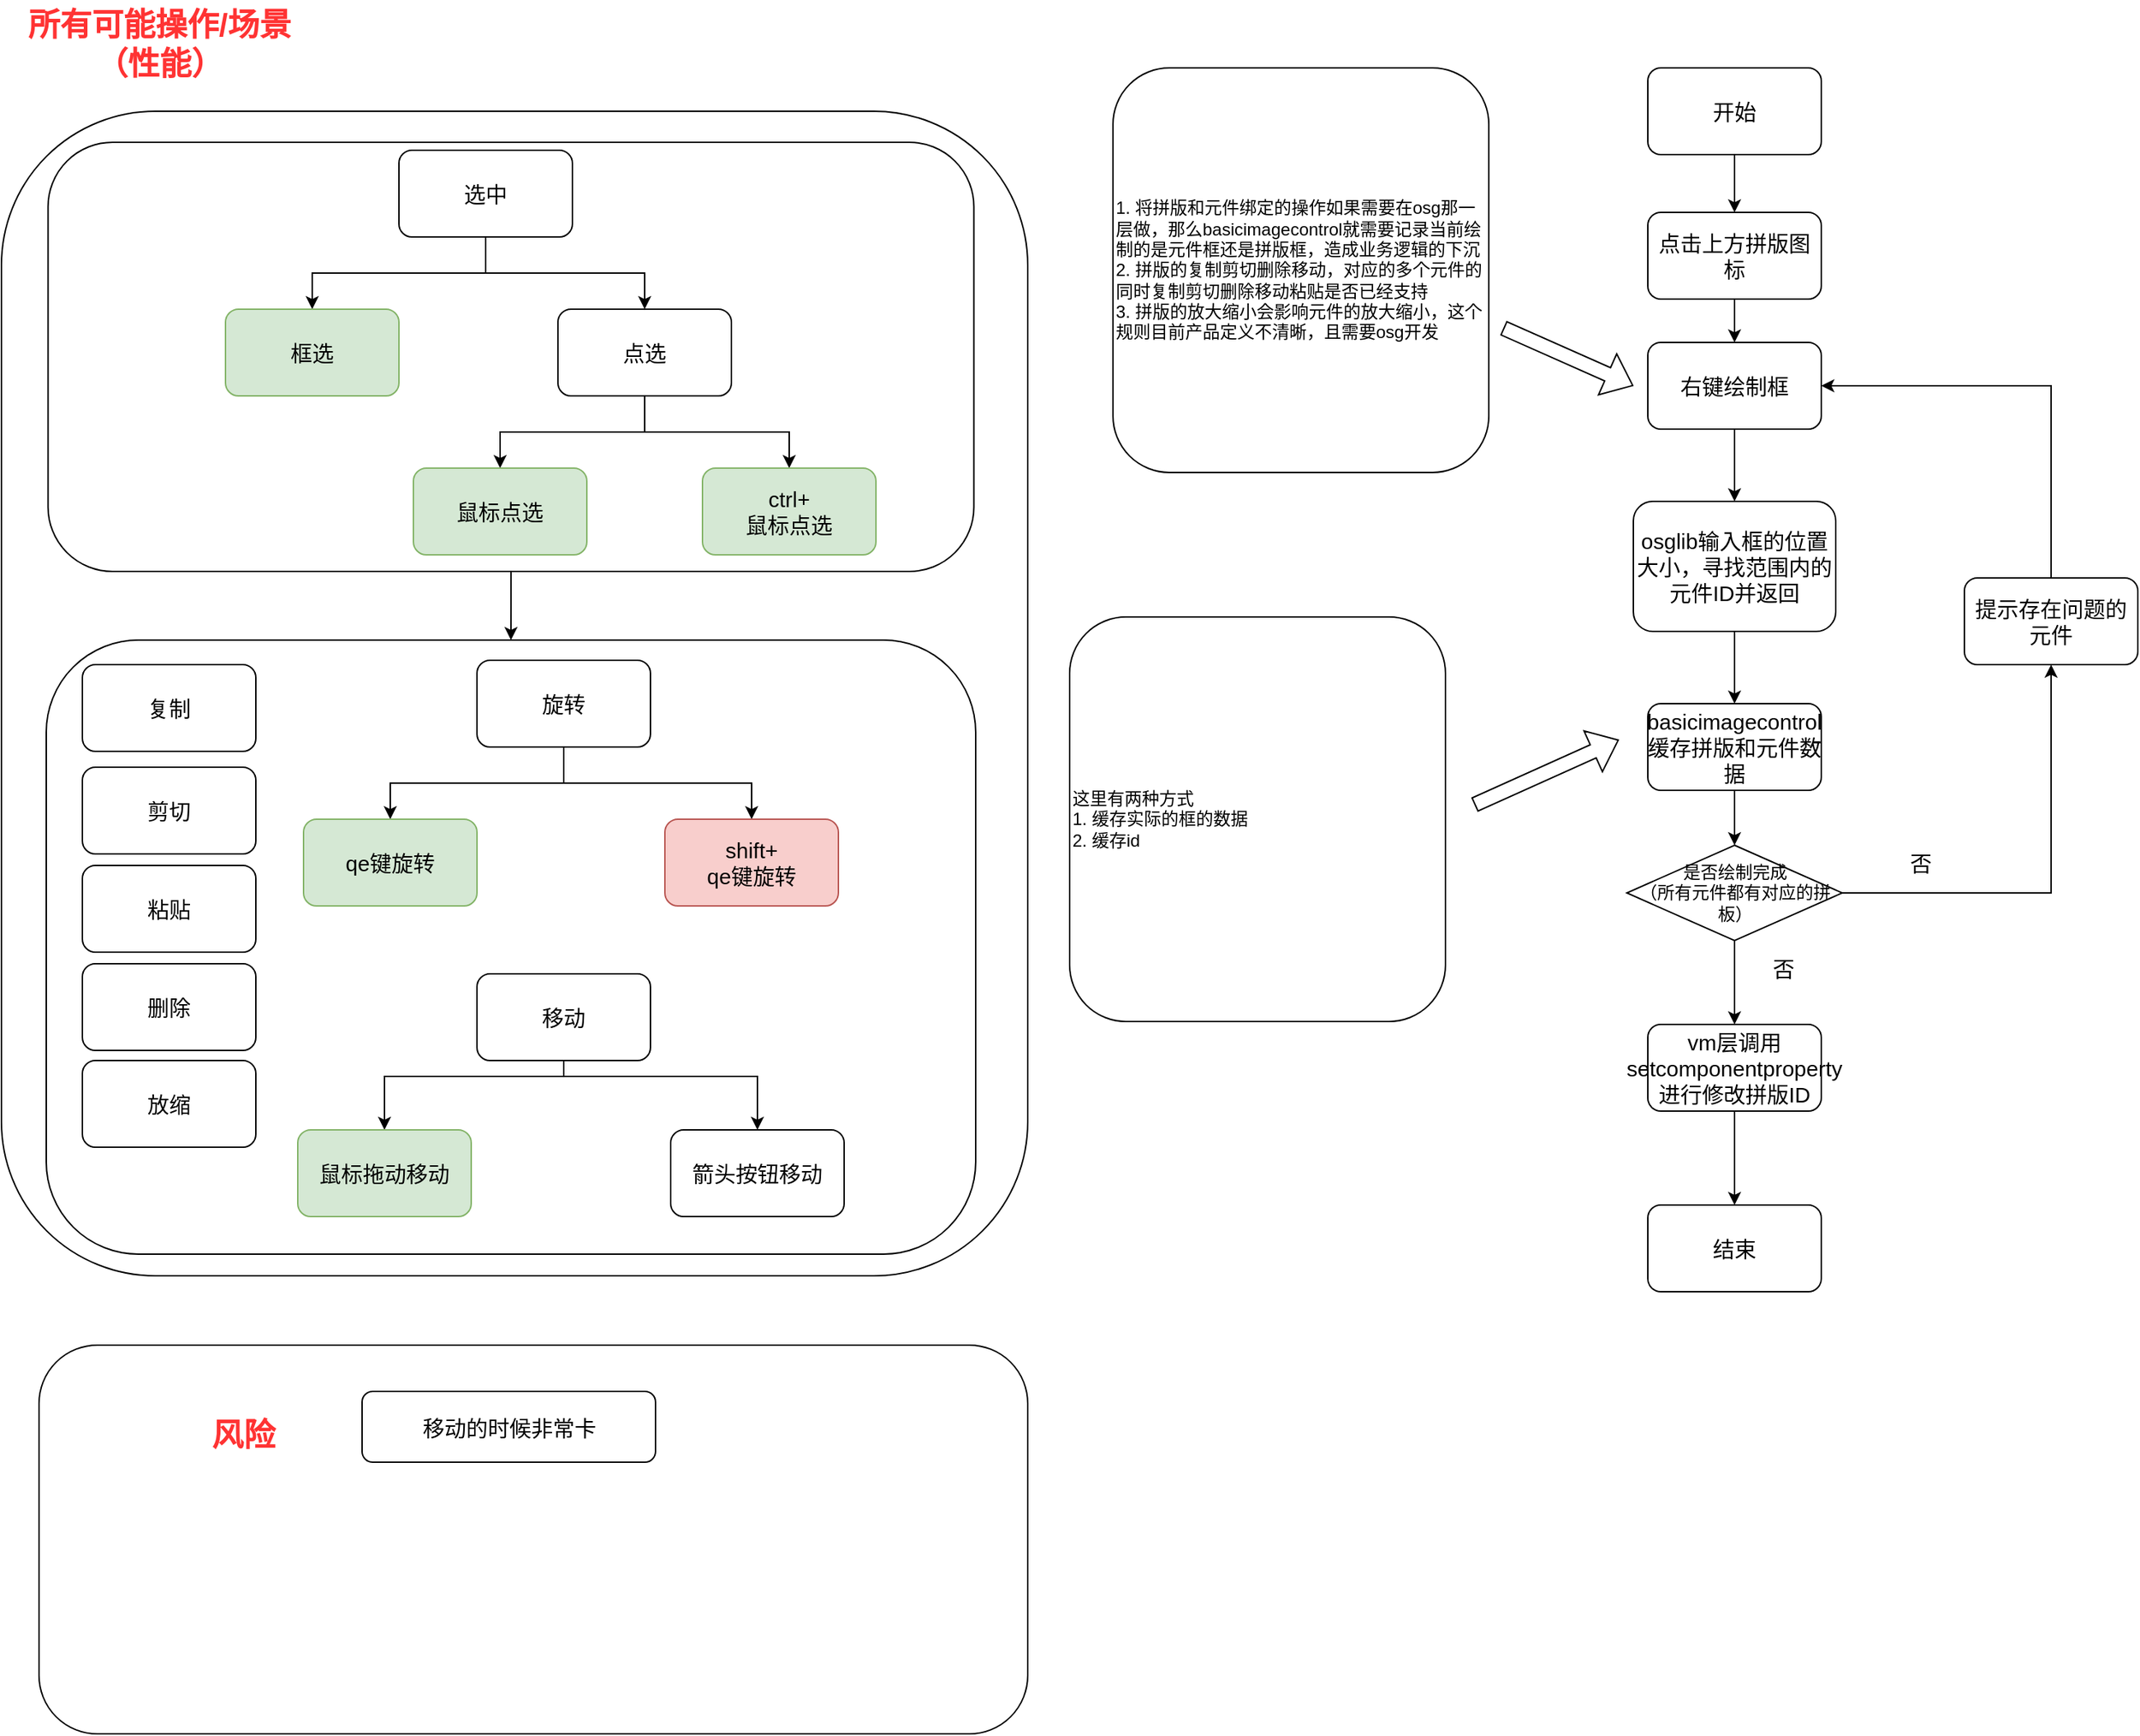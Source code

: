<mxfile version="22.0.8" type="github">
  <diagram name="第 1 页" id="pOSDK7yILVoC8AeX07EB">
    <mxGraphModel dx="2131" dy="675" grid="0" gridSize="10" guides="1" tooltips="1" connect="1" arrows="1" fold="1" page="1" pageScale="1" pageWidth="827" pageHeight="1169" math="0" shadow="0">
      <root>
        <mxCell id="0" />
        <mxCell id="1" parent="0" />
        <mxCell id="BCu3Q3xe9jq5rhCb7yrI-48" value="" style="rounded=1;whiteSpace=wrap;html=1;" parent="1" vertex="1">
          <mxGeometry x="-819" y="150" width="710" height="806" as="geometry" />
        </mxCell>
        <mxCell id="F_dBWyjTUKaIF8eQJNXU-6" style="edgeStyle=orthogonalEdgeStyle;rounded=0;orthogonalLoop=1;jettySize=auto;html=1;entryX=0.5;entryY=0;entryDx=0;entryDy=0;" edge="1" parent="1" source="F_dBWyjTUKaIF8eQJNXU-4" target="F_dBWyjTUKaIF8eQJNXU-3">
          <mxGeometry relative="1" as="geometry" />
        </mxCell>
        <mxCell id="F_dBWyjTUKaIF8eQJNXU-4" value="" style="rounded=1;whiteSpace=wrap;html=1;" vertex="1" parent="1">
          <mxGeometry x="-786.75" y="171.5" width="640.5" height="297" as="geometry" />
        </mxCell>
        <mxCell id="F_dBWyjTUKaIF8eQJNXU-3" value="" style="rounded=1;whiteSpace=wrap;html=1;" vertex="1" parent="1">
          <mxGeometry x="-788" y="516" width="643" height="425" as="geometry" />
        </mxCell>
        <mxCell id="BCu3Q3xe9jq5rhCb7yrI-8" style="edgeStyle=orthogonalEdgeStyle;rounded=0;orthogonalLoop=1;jettySize=auto;html=1;" parent="1" source="BCu3Q3xe9jq5rhCb7yrI-1" target="BCu3Q3xe9jq5rhCb7yrI-3" edge="1">
          <mxGeometry relative="1" as="geometry" />
        </mxCell>
        <mxCell id="BCu3Q3xe9jq5rhCb7yrI-1" value="开始" style="rounded=1;whiteSpace=wrap;html=1;fontSize=15;" parent="1" vertex="1">
          <mxGeometry x="320" y="120" width="120" height="60" as="geometry" />
        </mxCell>
        <mxCell id="BCu3Q3xe9jq5rhCb7yrI-9" style="edgeStyle=orthogonalEdgeStyle;rounded=0;orthogonalLoop=1;jettySize=auto;html=1;" parent="1" source="BCu3Q3xe9jq5rhCb7yrI-3" target="BCu3Q3xe9jq5rhCb7yrI-5" edge="1">
          <mxGeometry relative="1" as="geometry" />
        </mxCell>
        <mxCell id="BCu3Q3xe9jq5rhCb7yrI-3" value="点击上方拼版图标" style="rounded=1;whiteSpace=wrap;html=1;fontSize=15;" parent="1" vertex="1">
          <mxGeometry x="320" y="220" width="120" height="60" as="geometry" />
        </mxCell>
        <mxCell id="BCu3Q3xe9jq5rhCb7yrI-16" style="edgeStyle=orthogonalEdgeStyle;rounded=0;orthogonalLoop=1;jettySize=auto;html=1;" parent="1" source="BCu3Q3xe9jq5rhCb7yrI-5" target="BCu3Q3xe9jq5rhCb7yrI-11" edge="1">
          <mxGeometry relative="1" as="geometry" />
        </mxCell>
        <mxCell id="BCu3Q3xe9jq5rhCb7yrI-5" value="右键绘制框" style="rounded=1;whiteSpace=wrap;html=1;fontSize=15;" parent="1" vertex="1">
          <mxGeometry x="320" y="310" width="120" height="60" as="geometry" />
        </mxCell>
        <mxCell id="BCu3Q3xe9jq5rhCb7yrI-6" value="1. 将拼版和元件绑定的操作如果需要在osg那一层做，那么basicimagecontrol就需要记录当前绘制的是元件框还是拼版框，造成业务逻辑的下沉&lt;br&gt;2. 拼版的复制剪切删除移动，对应的多个元件的同时复制剪切删除移动粘贴是否已经支持&lt;br&gt;3. 拼版的放大缩小会影响元件的放大缩小，这个规则目前产品定义不清晰，且需要osg开发" style="rounded=1;whiteSpace=wrap;html=1;align=left;" parent="1" vertex="1">
          <mxGeometry x="-50" y="120" width="260" height="280" as="geometry" />
        </mxCell>
        <mxCell id="BCu3Q3xe9jq5rhCb7yrI-7" value="" style="shape=flexArrow;endArrow=classic;html=1;rounded=0;" parent="1" edge="1">
          <mxGeometry width="50" height="50" relative="1" as="geometry">
            <mxPoint x="220" y="300" as="sourcePoint" />
            <mxPoint x="310" y="340" as="targetPoint" />
          </mxGeometry>
        </mxCell>
        <mxCell id="BCu3Q3xe9jq5rhCb7yrI-17" style="edgeStyle=orthogonalEdgeStyle;rounded=0;orthogonalLoop=1;jettySize=auto;html=1;" parent="1" source="BCu3Q3xe9jq5rhCb7yrI-11" target="BCu3Q3xe9jq5rhCb7yrI-13" edge="1">
          <mxGeometry relative="1" as="geometry" />
        </mxCell>
        <mxCell id="BCu3Q3xe9jq5rhCb7yrI-11" value="osglib输入框的位置大小，寻找范围内的元件ID并返回" style="rounded=1;whiteSpace=wrap;html=1;fontSize=15;" parent="1" vertex="1">
          <mxGeometry x="310" y="420" width="140" height="90" as="geometry" />
        </mxCell>
        <mxCell id="BCu3Q3xe9jq5rhCb7yrI-61" style="edgeStyle=orthogonalEdgeStyle;rounded=0;orthogonalLoop=1;jettySize=auto;html=1;" parent="1" source="BCu3Q3xe9jq5rhCb7yrI-13" target="BCu3Q3xe9jq5rhCb7yrI-60" edge="1">
          <mxGeometry relative="1" as="geometry" />
        </mxCell>
        <mxCell id="BCu3Q3xe9jq5rhCb7yrI-13" value="basicimagecontrol&lt;br&gt;缓存拼版和元件数据" style="rounded=1;whiteSpace=wrap;html=1;fontSize=15;" parent="1" vertex="1">
          <mxGeometry x="320" y="560" width="120" height="60" as="geometry" />
        </mxCell>
        <mxCell id="BCu3Q3xe9jq5rhCb7yrI-22" value="这里有两种方式&lt;br&gt;1. 缓存实际的框的数据&lt;br&gt;2. 缓存id" style="rounded=1;whiteSpace=wrap;html=1;align=left;" parent="1" vertex="1">
          <mxGeometry x="-80" y="500" width="260" height="280" as="geometry" />
        </mxCell>
        <mxCell id="BCu3Q3xe9jq5rhCb7yrI-23" value="" style="shape=flexArrow;endArrow=classic;html=1;rounded=0;" parent="1" edge="1">
          <mxGeometry width="50" height="50" relative="1" as="geometry">
            <mxPoint x="200" y="630" as="sourcePoint" />
            <mxPoint x="300" y="585" as="targetPoint" />
          </mxGeometry>
        </mxCell>
        <mxCell id="BCu3Q3xe9jq5rhCb7yrI-30" style="edgeStyle=orthogonalEdgeStyle;rounded=0;orthogonalLoop=1;jettySize=auto;html=1;" parent="1" source="BCu3Q3xe9jq5rhCb7yrI-24" target="BCu3Q3xe9jq5rhCb7yrI-27" edge="1">
          <mxGeometry relative="1" as="geometry" />
        </mxCell>
        <mxCell id="BCu3Q3xe9jq5rhCb7yrI-31" style="edgeStyle=orthogonalEdgeStyle;rounded=0;orthogonalLoop=1;jettySize=auto;html=1;" parent="1" source="BCu3Q3xe9jq5rhCb7yrI-24" target="BCu3Q3xe9jq5rhCb7yrI-25" edge="1">
          <mxGeometry relative="1" as="geometry" />
        </mxCell>
        <mxCell id="BCu3Q3xe9jq5rhCb7yrI-24" value="选中" style="rounded=1;whiteSpace=wrap;html=1;fontSize=15;" parent="1" vertex="1">
          <mxGeometry x="-544" y="177" width="120" height="60" as="geometry" />
        </mxCell>
        <mxCell id="BCu3Q3xe9jq5rhCb7yrI-25" value="框选" style="rounded=1;whiteSpace=wrap;html=1;fontSize=15;fillColor=#d5e8d4;strokeColor=#82b366;" parent="1" vertex="1">
          <mxGeometry x="-664" y="287" width="120" height="60" as="geometry" />
        </mxCell>
        <mxCell id="BCu3Q3xe9jq5rhCb7yrI-32" style="edgeStyle=orthogonalEdgeStyle;rounded=0;orthogonalLoop=1;jettySize=auto;html=1;" parent="1" source="BCu3Q3xe9jq5rhCb7yrI-27" target="BCu3Q3xe9jq5rhCb7yrI-28" edge="1">
          <mxGeometry relative="1" as="geometry" />
        </mxCell>
        <mxCell id="BCu3Q3xe9jq5rhCb7yrI-33" style="edgeStyle=orthogonalEdgeStyle;rounded=0;orthogonalLoop=1;jettySize=auto;html=1;" parent="1" source="BCu3Q3xe9jq5rhCb7yrI-27" target="BCu3Q3xe9jq5rhCb7yrI-29" edge="1">
          <mxGeometry relative="1" as="geometry" />
        </mxCell>
        <mxCell id="BCu3Q3xe9jq5rhCb7yrI-27" value="点选" style="rounded=1;whiteSpace=wrap;html=1;fontSize=15;" parent="1" vertex="1">
          <mxGeometry x="-434" y="287" width="120" height="60" as="geometry" />
        </mxCell>
        <mxCell id="BCu3Q3xe9jq5rhCb7yrI-28" value="鼠标点选" style="rounded=1;whiteSpace=wrap;html=1;fontSize=15;fillColor=#d5e8d4;strokeColor=#82b366;" parent="1" vertex="1">
          <mxGeometry x="-534" y="397" width="120" height="60" as="geometry" />
        </mxCell>
        <mxCell id="BCu3Q3xe9jq5rhCb7yrI-29" value="ctrl+&lt;br&gt;鼠标点选" style="rounded=1;whiteSpace=wrap;html=1;fontSize=15;fillColor=#d5e8d4;strokeColor=#82b366;" parent="1" vertex="1">
          <mxGeometry x="-334" y="397" width="120" height="60" as="geometry" />
        </mxCell>
        <mxCell id="BCu3Q3xe9jq5rhCb7yrI-37" style="edgeStyle=orthogonalEdgeStyle;rounded=0;orthogonalLoop=1;jettySize=auto;html=1;" parent="1" source="BCu3Q3xe9jq5rhCb7yrI-34" target="BCu3Q3xe9jq5rhCb7yrI-35" edge="1">
          <mxGeometry relative="1" as="geometry" />
        </mxCell>
        <mxCell id="BCu3Q3xe9jq5rhCb7yrI-38" style="edgeStyle=orthogonalEdgeStyle;rounded=0;orthogonalLoop=1;jettySize=auto;html=1;" parent="1" source="BCu3Q3xe9jq5rhCb7yrI-34" target="BCu3Q3xe9jq5rhCb7yrI-36" edge="1">
          <mxGeometry relative="1" as="geometry">
            <Array as="points">
              <mxPoint x="-430" y="615" />
              <mxPoint x="-300" y="615" />
            </Array>
          </mxGeometry>
        </mxCell>
        <mxCell id="BCu3Q3xe9jq5rhCb7yrI-34" value="旋转" style="rounded=1;whiteSpace=wrap;html=1;fontSize=15;" parent="1" vertex="1">
          <mxGeometry x="-490" y="530" width="120" height="60" as="geometry" />
        </mxCell>
        <mxCell id="BCu3Q3xe9jq5rhCb7yrI-35" value="qe键旋转" style="rounded=1;whiteSpace=wrap;html=1;fontSize=15;fillColor=#d5e8d4;strokeColor=#82b366;" parent="1" vertex="1">
          <mxGeometry x="-610" y="640" width="120" height="60" as="geometry" />
        </mxCell>
        <mxCell id="BCu3Q3xe9jq5rhCb7yrI-36" value="shift+&lt;br&gt;qe键旋转" style="rounded=1;whiteSpace=wrap;html=1;fontSize=15;fillColor=#f8cecc;strokeColor=#b85450;" parent="1" vertex="1">
          <mxGeometry x="-360" y="640" width="120" height="60" as="geometry" />
        </mxCell>
        <mxCell id="BCu3Q3xe9jq5rhCb7yrI-42" style="edgeStyle=orthogonalEdgeStyle;rounded=0;orthogonalLoop=1;jettySize=auto;html=1;entryX=0.5;entryY=0;entryDx=0;entryDy=0;" parent="1" source="BCu3Q3xe9jq5rhCb7yrI-39" target="BCu3Q3xe9jq5rhCb7yrI-40" edge="1">
          <mxGeometry relative="1" as="geometry">
            <Array as="points">
              <mxPoint x="-430" y="818" />
              <mxPoint x="-554" y="818" />
            </Array>
          </mxGeometry>
        </mxCell>
        <mxCell id="BCu3Q3xe9jq5rhCb7yrI-43" style="edgeStyle=orthogonalEdgeStyle;rounded=0;orthogonalLoop=1;jettySize=auto;html=1;" parent="1" source="BCu3Q3xe9jq5rhCb7yrI-39" target="BCu3Q3xe9jq5rhCb7yrI-41" edge="1">
          <mxGeometry relative="1" as="geometry">
            <Array as="points">
              <mxPoint x="-430" y="818" />
              <mxPoint x="-296" y="818" />
            </Array>
          </mxGeometry>
        </mxCell>
        <mxCell id="BCu3Q3xe9jq5rhCb7yrI-39" value="移动" style="rounded=1;whiteSpace=wrap;html=1;fontSize=15;" parent="1" vertex="1">
          <mxGeometry x="-490" y="747" width="120" height="60" as="geometry" />
        </mxCell>
        <mxCell id="BCu3Q3xe9jq5rhCb7yrI-40" value="鼠标拖动移动" style="rounded=1;whiteSpace=wrap;html=1;fontSize=15;fillColor=#d5e8d4;strokeColor=#82b366;" parent="1" vertex="1">
          <mxGeometry x="-614" y="855" width="120" height="60" as="geometry" />
        </mxCell>
        <mxCell id="BCu3Q3xe9jq5rhCb7yrI-41" value="箭头按钮移动" style="rounded=1;whiteSpace=wrap;html=1;fontSize=15;" parent="1" vertex="1">
          <mxGeometry x="-356" y="855" width="120" height="60" as="geometry" />
        </mxCell>
        <mxCell id="BCu3Q3xe9jq5rhCb7yrI-44" value="剪切" style="rounded=1;whiteSpace=wrap;html=1;fontSize=15;" parent="1" vertex="1">
          <mxGeometry x="-763" y="604" width="120" height="60" as="geometry" />
        </mxCell>
        <mxCell id="BCu3Q3xe9jq5rhCb7yrI-45" value="复制" style="rounded=1;whiteSpace=wrap;html=1;fontSize=15;" parent="1" vertex="1">
          <mxGeometry x="-763" y="533" width="120" height="60" as="geometry" />
        </mxCell>
        <mxCell id="BCu3Q3xe9jq5rhCb7yrI-46" value="粘贴" style="rounded=1;whiteSpace=wrap;html=1;fontSize=15;" parent="1" vertex="1">
          <mxGeometry x="-763" y="672" width="120" height="60" as="geometry" />
        </mxCell>
        <mxCell id="BCu3Q3xe9jq5rhCb7yrI-47" value="放缩" style="rounded=1;whiteSpace=wrap;html=1;fontSize=15;" parent="1" vertex="1">
          <mxGeometry x="-763" y="807" width="120" height="60" as="geometry" />
        </mxCell>
        <mxCell id="BCu3Q3xe9jq5rhCb7yrI-49" value="所有可能操作/场景&lt;br&gt;（性能）" style="text;html=1;strokeColor=none;fillColor=none;align=center;verticalAlign=middle;whiteSpace=wrap;rounded=0;fontSize=22;fontColor=#FF3333;fontStyle=1" parent="1" vertex="1">
          <mxGeometry x="-815" y="73" width="211" height="61" as="geometry" />
        </mxCell>
        <mxCell id="BCu3Q3xe9jq5rhCb7yrI-50" value="删除" style="rounded=1;whiteSpace=wrap;html=1;fontSize=15;" parent="1" vertex="1">
          <mxGeometry x="-763" y="740" width="120" height="60" as="geometry" />
        </mxCell>
        <mxCell id="BCu3Q3xe9jq5rhCb7yrI-51" value="" style="rounded=1;whiteSpace=wrap;html=1;" parent="1" vertex="1">
          <mxGeometry x="-793" y="1004" width="684" height="269" as="geometry" />
        </mxCell>
        <mxCell id="BCu3Q3xe9jq5rhCb7yrI-52" value="风险" style="text;html=1;strokeColor=none;fillColor=none;align=center;verticalAlign=middle;whiteSpace=wrap;rounded=0;fontSize=22;fontColor=#FF3333;fontStyle=1" parent="1" vertex="1">
          <mxGeometry x="-757" y="1036" width="211" height="61" as="geometry" />
        </mxCell>
        <mxCell id="BCu3Q3xe9jq5rhCb7yrI-53" value="移动的时候非常卡" style="rounded=1;whiteSpace=wrap;html=1;fontSize=15;" parent="1" vertex="1">
          <mxGeometry x="-569.5" y="1036" width="203" height="49" as="geometry" />
        </mxCell>
        <mxCell id="BCu3Q3xe9jq5rhCb7yrI-57" style="edgeStyle=orthogonalEdgeStyle;rounded=0;orthogonalLoop=1;jettySize=auto;html=1;" parent="1" source="BCu3Q3xe9jq5rhCb7yrI-58" target="BCu3Q3xe9jq5rhCb7yrI-59" edge="1">
          <mxGeometry relative="1" as="geometry" />
        </mxCell>
        <mxCell id="BCu3Q3xe9jq5rhCb7yrI-58" value="vm层调用setcomponentproperty进行修改拼版ID" style="rounded=1;whiteSpace=wrap;html=1;fontSize=15;" parent="1" vertex="1">
          <mxGeometry x="320" y="782" width="120" height="60" as="geometry" />
        </mxCell>
        <mxCell id="BCu3Q3xe9jq5rhCb7yrI-59" value="结束" style="rounded=1;whiteSpace=wrap;html=1;fontSize=15;" parent="1" vertex="1">
          <mxGeometry x="320" y="907" width="120" height="60" as="geometry" />
        </mxCell>
        <mxCell id="BCu3Q3xe9jq5rhCb7yrI-64" style="edgeStyle=orthogonalEdgeStyle;rounded=0;orthogonalLoop=1;jettySize=auto;html=1;" parent="1" source="BCu3Q3xe9jq5rhCb7yrI-60" target="BCu3Q3xe9jq5rhCb7yrI-58" edge="1">
          <mxGeometry relative="1" as="geometry" />
        </mxCell>
        <mxCell id="BCu3Q3xe9jq5rhCb7yrI-67" style="edgeStyle=orthogonalEdgeStyle;rounded=0;orthogonalLoop=1;jettySize=auto;html=1;" parent="1" source="BCu3Q3xe9jq5rhCb7yrI-60" target="BCu3Q3xe9jq5rhCb7yrI-66" edge="1">
          <mxGeometry relative="1" as="geometry" />
        </mxCell>
        <mxCell id="BCu3Q3xe9jq5rhCb7yrI-60" value="是否绘制完成&lt;br&gt;（所有元件都有对应的拼板）" style="rhombus;whiteSpace=wrap;html=1;" parent="1" vertex="1">
          <mxGeometry x="305.5" y="658" width="149" height="66" as="geometry" />
        </mxCell>
        <mxCell id="BCu3Q3xe9jq5rhCb7yrI-63" value="否" style="text;html=1;strokeColor=none;fillColor=none;align=center;verticalAlign=middle;whiteSpace=wrap;rounded=0;fontSize=15;" parent="1" vertex="1">
          <mxGeometry x="479" y="655" width="60" height="30" as="geometry" />
        </mxCell>
        <mxCell id="BCu3Q3xe9jq5rhCb7yrI-65" value="否" style="text;html=1;strokeColor=none;fillColor=none;align=center;verticalAlign=middle;whiteSpace=wrap;rounded=0;fontSize=15;" parent="1" vertex="1">
          <mxGeometry x="384" y="728" width="60" height="30" as="geometry" />
        </mxCell>
        <mxCell id="BCu3Q3xe9jq5rhCb7yrI-68" style="edgeStyle=orthogonalEdgeStyle;rounded=0;orthogonalLoop=1;jettySize=auto;html=1;entryX=1;entryY=0.5;entryDx=0;entryDy=0;" parent="1" source="BCu3Q3xe9jq5rhCb7yrI-66" target="BCu3Q3xe9jq5rhCb7yrI-5" edge="1">
          <mxGeometry relative="1" as="geometry">
            <Array as="points">
              <mxPoint x="599" y="340" />
            </Array>
          </mxGeometry>
        </mxCell>
        <mxCell id="BCu3Q3xe9jq5rhCb7yrI-66" value="提示存在问题的&lt;br&gt;元件" style="rounded=1;whiteSpace=wrap;html=1;fontSize=15;" parent="1" vertex="1">
          <mxGeometry x="539" y="473" width="120" height="60" as="geometry" />
        </mxCell>
      </root>
    </mxGraphModel>
  </diagram>
</mxfile>
